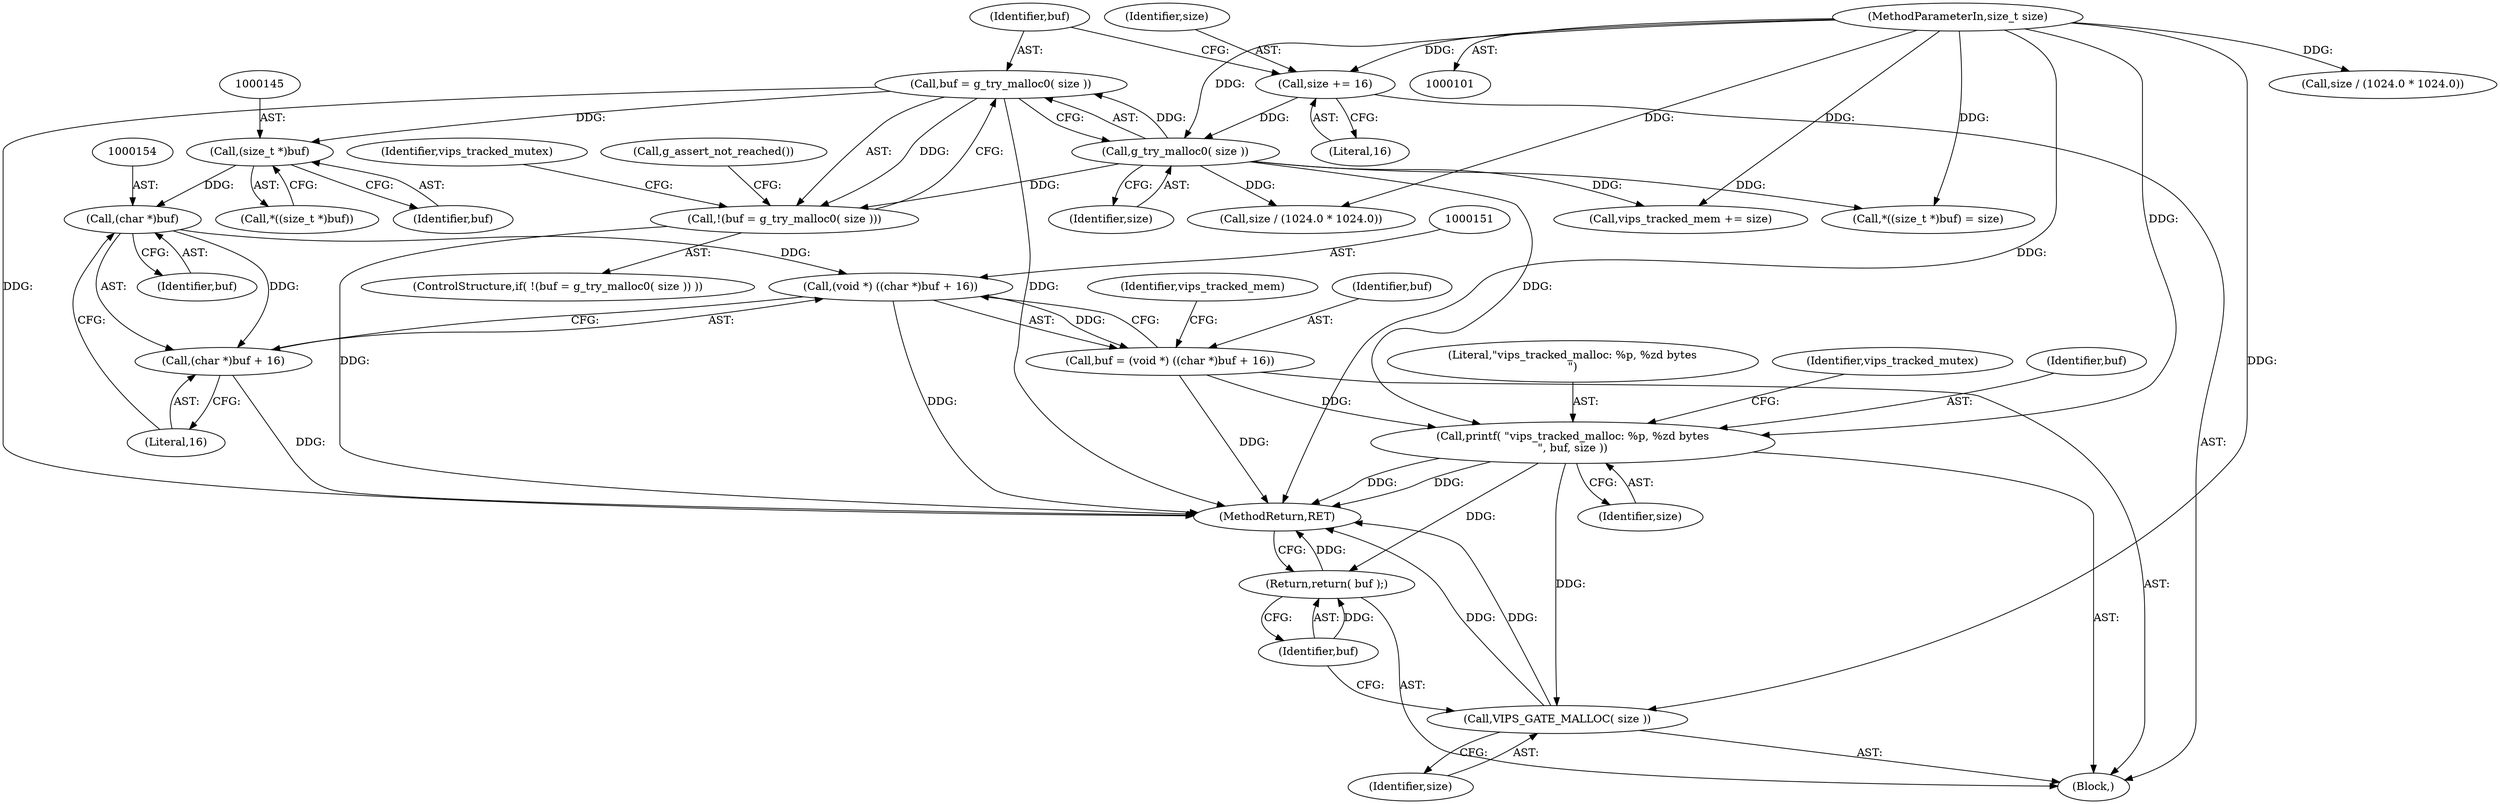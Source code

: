 digraph "0_libvips_00622428bda8d7521db8d74260b519fa41d69d0a_0@API" {
"1000111" [label="(Call,buf = g_try_malloc0( size ))"];
"1000113" [label="(Call,g_try_malloc0( size ))"];
"1000106" [label="(Call,size += 16)"];
"1000102" [label="(MethodParameterIn,size_t size)"];
"1000110" [label="(Call,!(buf = g_try_malloc0( size )))"];
"1000144" [label="(Call,(size_t *)buf)"];
"1000153" [label="(Call,(char *)buf)"];
"1000150" [label="(Call,(void *) ((char *)buf + 16))"];
"1000148" [label="(Call,buf = (void *) ((char *)buf + 16))"];
"1000170" [label="(Call,printf( \"vips_tracked_malloc: %p, %zd bytes\n\", buf, size ))"];
"1000176" [label="(Call,VIPS_GATE_MALLOC( size ))"];
"1000178" [label="(Return,return( buf );)"];
"1000152" [label="(Call,(char *)buf + 16)"];
"1000133" [label="(Call,size / (1024.0 * 1024.0))"];
"1000116" [label="(Call,g_assert_not_reached())"];
"1000143" [label="(Call,*((size_t *)buf))"];
"1000173" [label="(Identifier,size)"];
"1000177" [label="(Identifier,size)"];
"1000156" [label="(Literal,16)"];
"1000114" [label="(Identifier,size)"];
"1000150" [label="(Call,(void *) ((char *)buf + 16))"];
"1000141" [label="(Identifier,vips_tracked_mutex)"];
"1000123" [label="(Call,size / (1024.0 * 1024.0))"];
"1000152" [label="(Call,(char *)buf + 16)"];
"1000155" [label="(Identifier,buf)"];
"1000142" [label="(Call,*((size_t *)buf) = size)"];
"1000110" [label="(Call,!(buf = g_try_malloc0( size )))"];
"1000171" [label="(Literal,\"vips_tracked_malloc: %p, %zd bytes\n\")"];
"1000157" [label="(Call,vips_tracked_mem += size)"];
"1000108" [label="(Literal,16)"];
"1000178" [label="(Return,return( buf );)"];
"1000144" [label="(Call,(size_t *)buf)"];
"1000176" [label="(Call,VIPS_GATE_MALLOC( size ))"];
"1000107" [label="(Identifier,size)"];
"1000170" [label="(Call,printf( \"vips_tracked_malloc: %p, %zd bytes\n\", buf, size ))"];
"1000103" [label="(Block,)"];
"1000146" [label="(Identifier,buf)"];
"1000106" [label="(Call,size += 16)"];
"1000112" [label="(Identifier,buf)"];
"1000111" [label="(Call,buf = g_try_malloc0( size ))"];
"1000158" [label="(Identifier,vips_tracked_mem)"];
"1000175" [label="(Identifier,vips_tracked_mutex)"];
"1000148" [label="(Call,buf = (void *) ((char *)buf + 16))"];
"1000180" [label="(MethodReturn,RET)"];
"1000102" [label="(MethodParameterIn,size_t size)"];
"1000113" [label="(Call,g_try_malloc0( size ))"];
"1000153" [label="(Call,(char *)buf)"];
"1000149" [label="(Identifier,buf)"];
"1000109" [label="(ControlStructure,if( !(buf = g_try_malloc0( size )) ))"];
"1000172" [label="(Identifier,buf)"];
"1000179" [label="(Identifier,buf)"];
"1000111" -> "1000110"  [label="AST: "];
"1000111" -> "1000113"  [label="CFG: "];
"1000112" -> "1000111"  [label="AST: "];
"1000113" -> "1000111"  [label="AST: "];
"1000110" -> "1000111"  [label="CFG: "];
"1000111" -> "1000180"  [label="DDG: "];
"1000111" -> "1000180"  [label="DDG: "];
"1000111" -> "1000110"  [label="DDG: "];
"1000113" -> "1000111"  [label="DDG: "];
"1000111" -> "1000144"  [label="DDG: "];
"1000113" -> "1000114"  [label="CFG: "];
"1000114" -> "1000113"  [label="AST: "];
"1000113" -> "1000110"  [label="DDG: "];
"1000106" -> "1000113"  [label="DDG: "];
"1000102" -> "1000113"  [label="DDG: "];
"1000113" -> "1000123"  [label="DDG: "];
"1000113" -> "1000142"  [label="DDG: "];
"1000113" -> "1000157"  [label="DDG: "];
"1000113" -> "1000170"  [label="DDG: "];
"1000106" -> "1000103"  [label="AST: "];
"1000106" -> "1000108"  [label="CFG: "];
"1000107" -> "1000106"  [label="AST: "];
"1000108" -> "1000106"  [label="AST: "];
"1000112" -> "1000106"  [label="CFG: "];
"1000102" -> "1000106"  [label="DDG: "];
"1000102" -> "1000101"  [label="AST: "];
"1000102" -> "1000180"  [label="DDG: "];
"1000102" -> "1000123"  [label="DDG: "];
"1000102" -> "1000133"  [label="DDG: "];
"1000102" -> "1000142"  [label="DDG: "];
"1000102" -> "1000157"  [label="DDG: "];
"1000102" -> "1000170"  [label="DDG: "];
"1000102" -> "1000176"  [label="DDG: "];
"1000110" -> "1000109"  [label="AST: "];
"1000116" -> "1000110"  [label="CFG: "];
"1000141" -> "1000110"  [label="CFG: "];
"1000110" -> "1000180"  [label="DDG: "];
"1000144" -> "1000143"  [label="AST: "];
"1000144" -> "1000146"  [label="CFG: "];
"1000145" -> "1000144"  [label="AST: "];
"1000146" -> "1000144"  [label="AST: "];
"1000143" -> "1000144"  [label="CFG: "];
"1000144" -> "1000153"  [label="DDG: "];
"1000153" -> "1000152"  [label="AST: "];
"1000153" -> "1000155"  [label="CFG: "];
"1000154" -> "1000153"  [label="AST: "];
"1000155" -> "1000153"  [label="AST: "];
"1000156" -> "1000153"  [label="CFG: "];
"1000153" -> "1000150"  [label="DDG: "];
"1000153" -> "1000152"  [label="DDG: "];
"1000150" -> "1000148"  [label="AST: "];
"1000150" -> "1000152"  [label="CFG: "];
"1000151" -> "1000150"  [label="AST: "];
"1000152" -> "1000150"  [label="AST: "];
"1000148" -> "1000150"  [label="CFG: "];
"1000150" -> "1000180"  [label="DDG: "];
"1000150" -> "1000148"  [label="DDG: "];
"1000148" -> "1000103"  [label="AST: "];
"1000149" -> "1000148"  [label="AST: "];
"1000158" -> "1000148"  [label="CFG: "];
"1000148" -> "1000180"  [label="DDG: "];
"1000148" -> "1000170"  [label="DDG: "];
"1000170" -> "1000103"  [label="AST: "];
"1000170" -> "1000173"  [label="CFG: "];
"1000171" -> "1000170"  [label="AST: "];
"1000172" -> "1000170"  [label="AST: "];
"1000173" -> "1000170"  [label="AST: "];
"1000175" -> "1000170"  [label="CFG: "];
"1000170" -> "1000180"  [label="DDG: "];
"1000170" -> "1000180"  [label="DDG: "];
"1000170" -> "1000176"  [label="DDG: "];
"1000170" -> "1000178"  [label="DDG: "];
"1000176" -> "1000103"  [label="AST: "];
"1000176" -> "1000177"  [label="CFG: "];
"1000177" -> "1000176"  [label="AST: "];
"1000179" -> "1000176"  [label="CFG: "];
"1000176" -> "1000180"  [label="DDG: "];
"1000176" -> "1000180"  [label="DDG: "];
"1000178" -> "1000103"  [label="AST: "];
"1000178" -> "1000179"  [label="CFG: "];
"1000179" -> "1000178"  [label="AST: "];
"1000180" -> "1000178"  [label="CFG: "];
"1000178" -> "1000180"  [label="DDG: "];
"1000179" -> "1000178"  [label="DDG: "];
"1000152" -> "1000156"  [label="CFG: "];
"1000156" -> "1000152"  [label="AST: "];
"1000152" -> "1000180"  [label="DDG: "];
}
